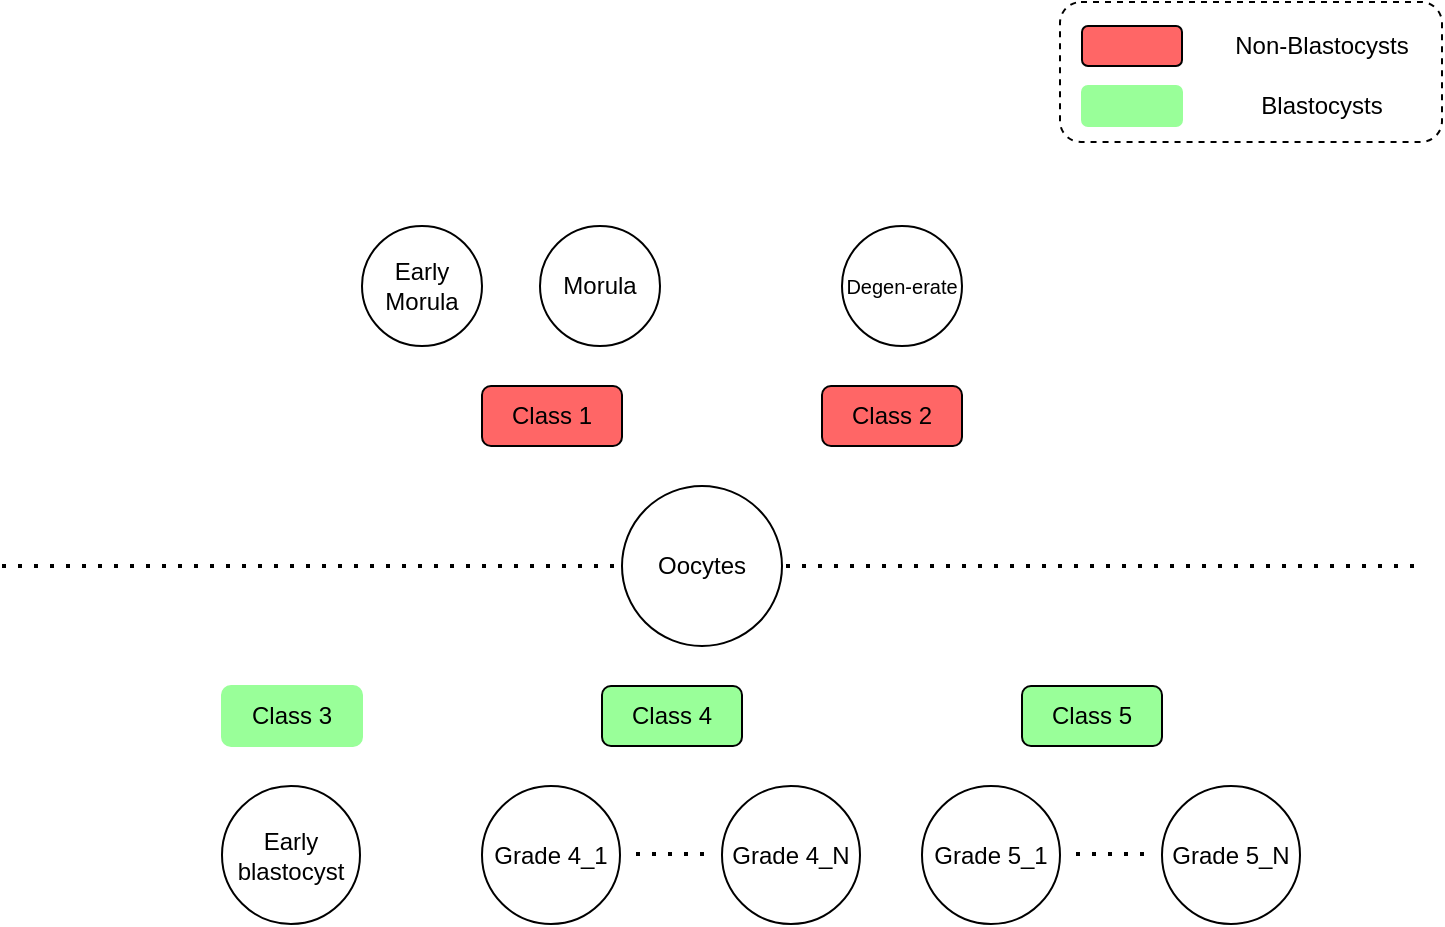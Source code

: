<mxfile version="21.2.1" type="github">
  <diagram name="Page-1" id="chNrh5IAOXUtzOCDfoZT">
    <mxGraphModel dx="1367" dy="763" grid="1" gridSize="10" guides="1" tooltips="1" connect="1" arrows="1" fold="1" page="1" pageScale="1" pageWidth="850" pageHeight="1100" math="0" shadow="0">
      <root>
        <mxCell id="0" />
        <mxCell id="1" parent="0" />
        <mxCell id="32GEzlC8_-ixo2tJrArx-22" value="" style="rounded=1;whiteSpace=wrap;html=1;dashed=1;" vertex="1" parent="1">
          <mxGeometry x="599" y="118" width="191" height="70" as="geometry" />
        </mxCell>
        <mxCell id="32GEzlC8_-ixo2tJrArx-2" value="" style="endArrow=none;dashed=1;html=1;dashPattern=1 3;strokeWidth=2;rounded=0;" edge="1" parent="1">
          <mxGeometry width="50" height="50" relative="1" as="geometry">
            <mxPoint x="70" y="400" as="sourcePoint" />
            <mxPoint x="780" y="400" as="targetPoint" />
          </mxGeometry>
        </mxCell>
        <mxCell id="32GEzlC8_-ixo2tJrArx-1" value="Oocytes" style="ellipse;whiteSpace=wrap;html=1;aspect=fixed;" vertex="1" parent="1">
          <mxGeometry x="380" y="360" width="80" height="80" as="geometry" />
        </mxCell>
        <mxCell id="32GEzlC8_-ixo2tJrArx-3" value="Class 1" style="rounded=1;whiteSpace=wrap;html=1;fillColor=#FF6666;" vertex="1" parent="1">
          <mxGeometry x="310" y="310" width="70" height="30" as="geometry" />
        </mxCell>
        <mxCell id="32GEzlC8_-ixo2tJrArx-4" value="Class 2" style="rounded=1;whiteSpace=wrap;html=1;fillColor=#FF6666;" vertex="1" parent="1">
          <mxGeometry x="480" y="310" width="70" height="30" as="geometry" />
        </mxCell>
        <mxCell id="32GEzlC8_-ixo2tJrArx-5" value="Early Morula" style="ellipse;whiteSpace=wrap;html=1;aspect=fixed;" vertex="1" parent="1">
          <mxGeometry x="250" y="230" width="60" height="60" as="geometry" />
        </mxCell>
        <mxCell id="32GEzlC8_-ixo2tJrArx-6" value="Morula" style="ellipse;whiteSpace=wrap;html=1;aspect=fixed;" vertex="1" parent="1">
          <mxGeometry x="339" y="230" width="60" height="60" as="geometry" />
        </mxCell>
        <mxCell id="32GEzlC8_-ixo2tJrArx-7" value="&lt;font style=&quot;font-size: 10px;&quot;&gt;Degen-erate&lt;/font&gt;" style="ellipse;whiteSpace=wrap;html=1;aspect=fixed;" vertex="1" parent="1">
          <mxGeometry x="490" y="230" width="60" height="60" as="geometry" />
        </mxCell>
        <mxCell id="32GEzlC8_-ixo2tJrArx-8" value="Class 3" style="rounded=1;whiteSpace=wrap;html=1;strokeColor=#99FF99;fillColor=#99FF99;" vertex="1" parent="1">
          <mxGeometry x="180" y="460" width="70" height="30" as="geometry" />
        </mxCell>
        <mxCell id="32GEzlC8_-ixo2tJrArx-9" value="Class 4" style="rounded=1;whiteSpace=wrap;html=1;fillColor=#99FF99;" vertex="1" parent="1">
          <mxGeometry x="370" y="460" width="70" height="30" as="geometry" />
        </mxCell>
        <mxCell id="32GEzlC8_-ixo2tJrArx-10" value="Class 5" style="rounded=1;whiteSpace=wrap;html=1;fillColor=#99FF99;" vertex="1" parent="1">
          <mxGeometry x="580" y="460" width="70" height="30" as="geometry" />
        </mxCell>
        <mxCell id="32GEzlC8_-ixo2tJrArx-11" value="Early blastocyst" style="ellipse;whiteSpace=wrap;html=1;aspect=fixed;" vertex="1" parent="1">
          <mxGeometry x="180" y="510" width="69" height="69" as="geometry" />
        </mxCell>
        <mxCell id="32GEzlC8_-ixo2tJrArx-12" value="Grade 4_1" style="ellipse;whiteSpace=wrap;html=1;aspect=fixed;" vertex="1" parent="1">
          <mxGeometry x="310" y="510" width="69" height="69" as="geometry" />
        </mxCell>
        <mxCell id="32GEzlC8_-ixo2tJrArx-13" value="Grade 4_N" style="ellipse;whiteSpace=wrap;html=1;aspect=fixed;" vertex="1" parent="1">
          <mxGeometry x="430" y="510" width="69" height="69" as="geometry" />
        </mxCell>
        <mxCell id="32GEzlC8_-ixo2tJrArx-14" value="" style="endArrow=none;dashed=1;html=1;dashPattern=1 3;strokeWidth=2;rounded=0;" edge="1" parent="1">
          <mxGeometry width="50" height="50" relative="1" as="geometry">
            <mxPoint x="387" y="544" as="sourcePoint" />
            <mxPoint x="422" y="544" as="targetPoint" />
          </mxGeometry>
        </mxCell>
        <mxCell id="32GEzlC8_-ixo2tJrArx-15" value="Grade 5_1" style="ellipse;whiteSpace=wrap;html=1;aspect=fixed;" vertex="1" parent="1">
          <mxGeometry x="530" y="510" width="69" height="69" as="geometry" />
        </mxCell>
        <mxCell id="32GEzlC8_-ixo2tJrArx-16" value="Grade 5_N" style="ellipse;whiteSpace=wrap;html=1;aspect=fixed;" vertex="1" parent="1">
          <mxGeometry x="650" y="510" width="69" height="69" as="geometry" />
        </mxCell>
        <mxCell id="32GEzlC8_-ixo2tJrArx-17" value="" style="endArrow=none;dashed=1;html=1;dashPattern=1 3;strokeWidth=2;rounded=0;" edge="1" parent="1">
          <mxGeometry width="50" height="50" relative="1" as="geometry">
            <mxPoint x="607" y="544" as="sourcePoint" />
            <mxPoint x="642" y="544" as="targetPoint" />
          </mxGeometry>
        </mxCell>
        <mxCell id="32GEzlC8_-ixo2tJrArx-18" value="" style="rounded=1;whiteSpace=wrap;html=1;fillColor=#FF6666;" vertex="1" parent="1">
          <mxGeometry x="610" y="130" width="50" height="20" as="geometry" />
        </mxCell>
        <mxCell id="32GEzlC8_-ixo2tJrArx-19" value="" style="rounded=1;whiteSpace=wrap;html=1;strokeColor=#99FF99;fillColor=#99FF99;" vertex="1" parent="1">
          <mxGeometry x="610" y="160" width="50" height="20" as="geometry" />
        </mxCell>
        <mxCell id="32GEzlC8_-ixo2tJrArx-20" value="Non-Blastocysts" style="text;strokeColor=none;align=center;fillColor=none;html=1;verticalAlign=middle;whiteSpace=wrap;rounded=0;" vertex="1" parent="1">
          <mxGeometry x="670" y="125" width="120" height="30" as="geometry" />
        </mxCell>
        <mxCell id="32GEzlC8_-ixo2tJrArx-21" value="Blastocysts" style="text;strokeColor=none;align=center;fillColor=none;html=1;verticalAlign=middle;whiteSpace=wrap;rounded=0;" vertex="1" parent="1">
          <mxGeometry x="670" y="155" width="120" height="30" as="geometry" />
        </mxCell>
      </root>
    </mxGraphModel>
  </diagram>
</mxfile>
